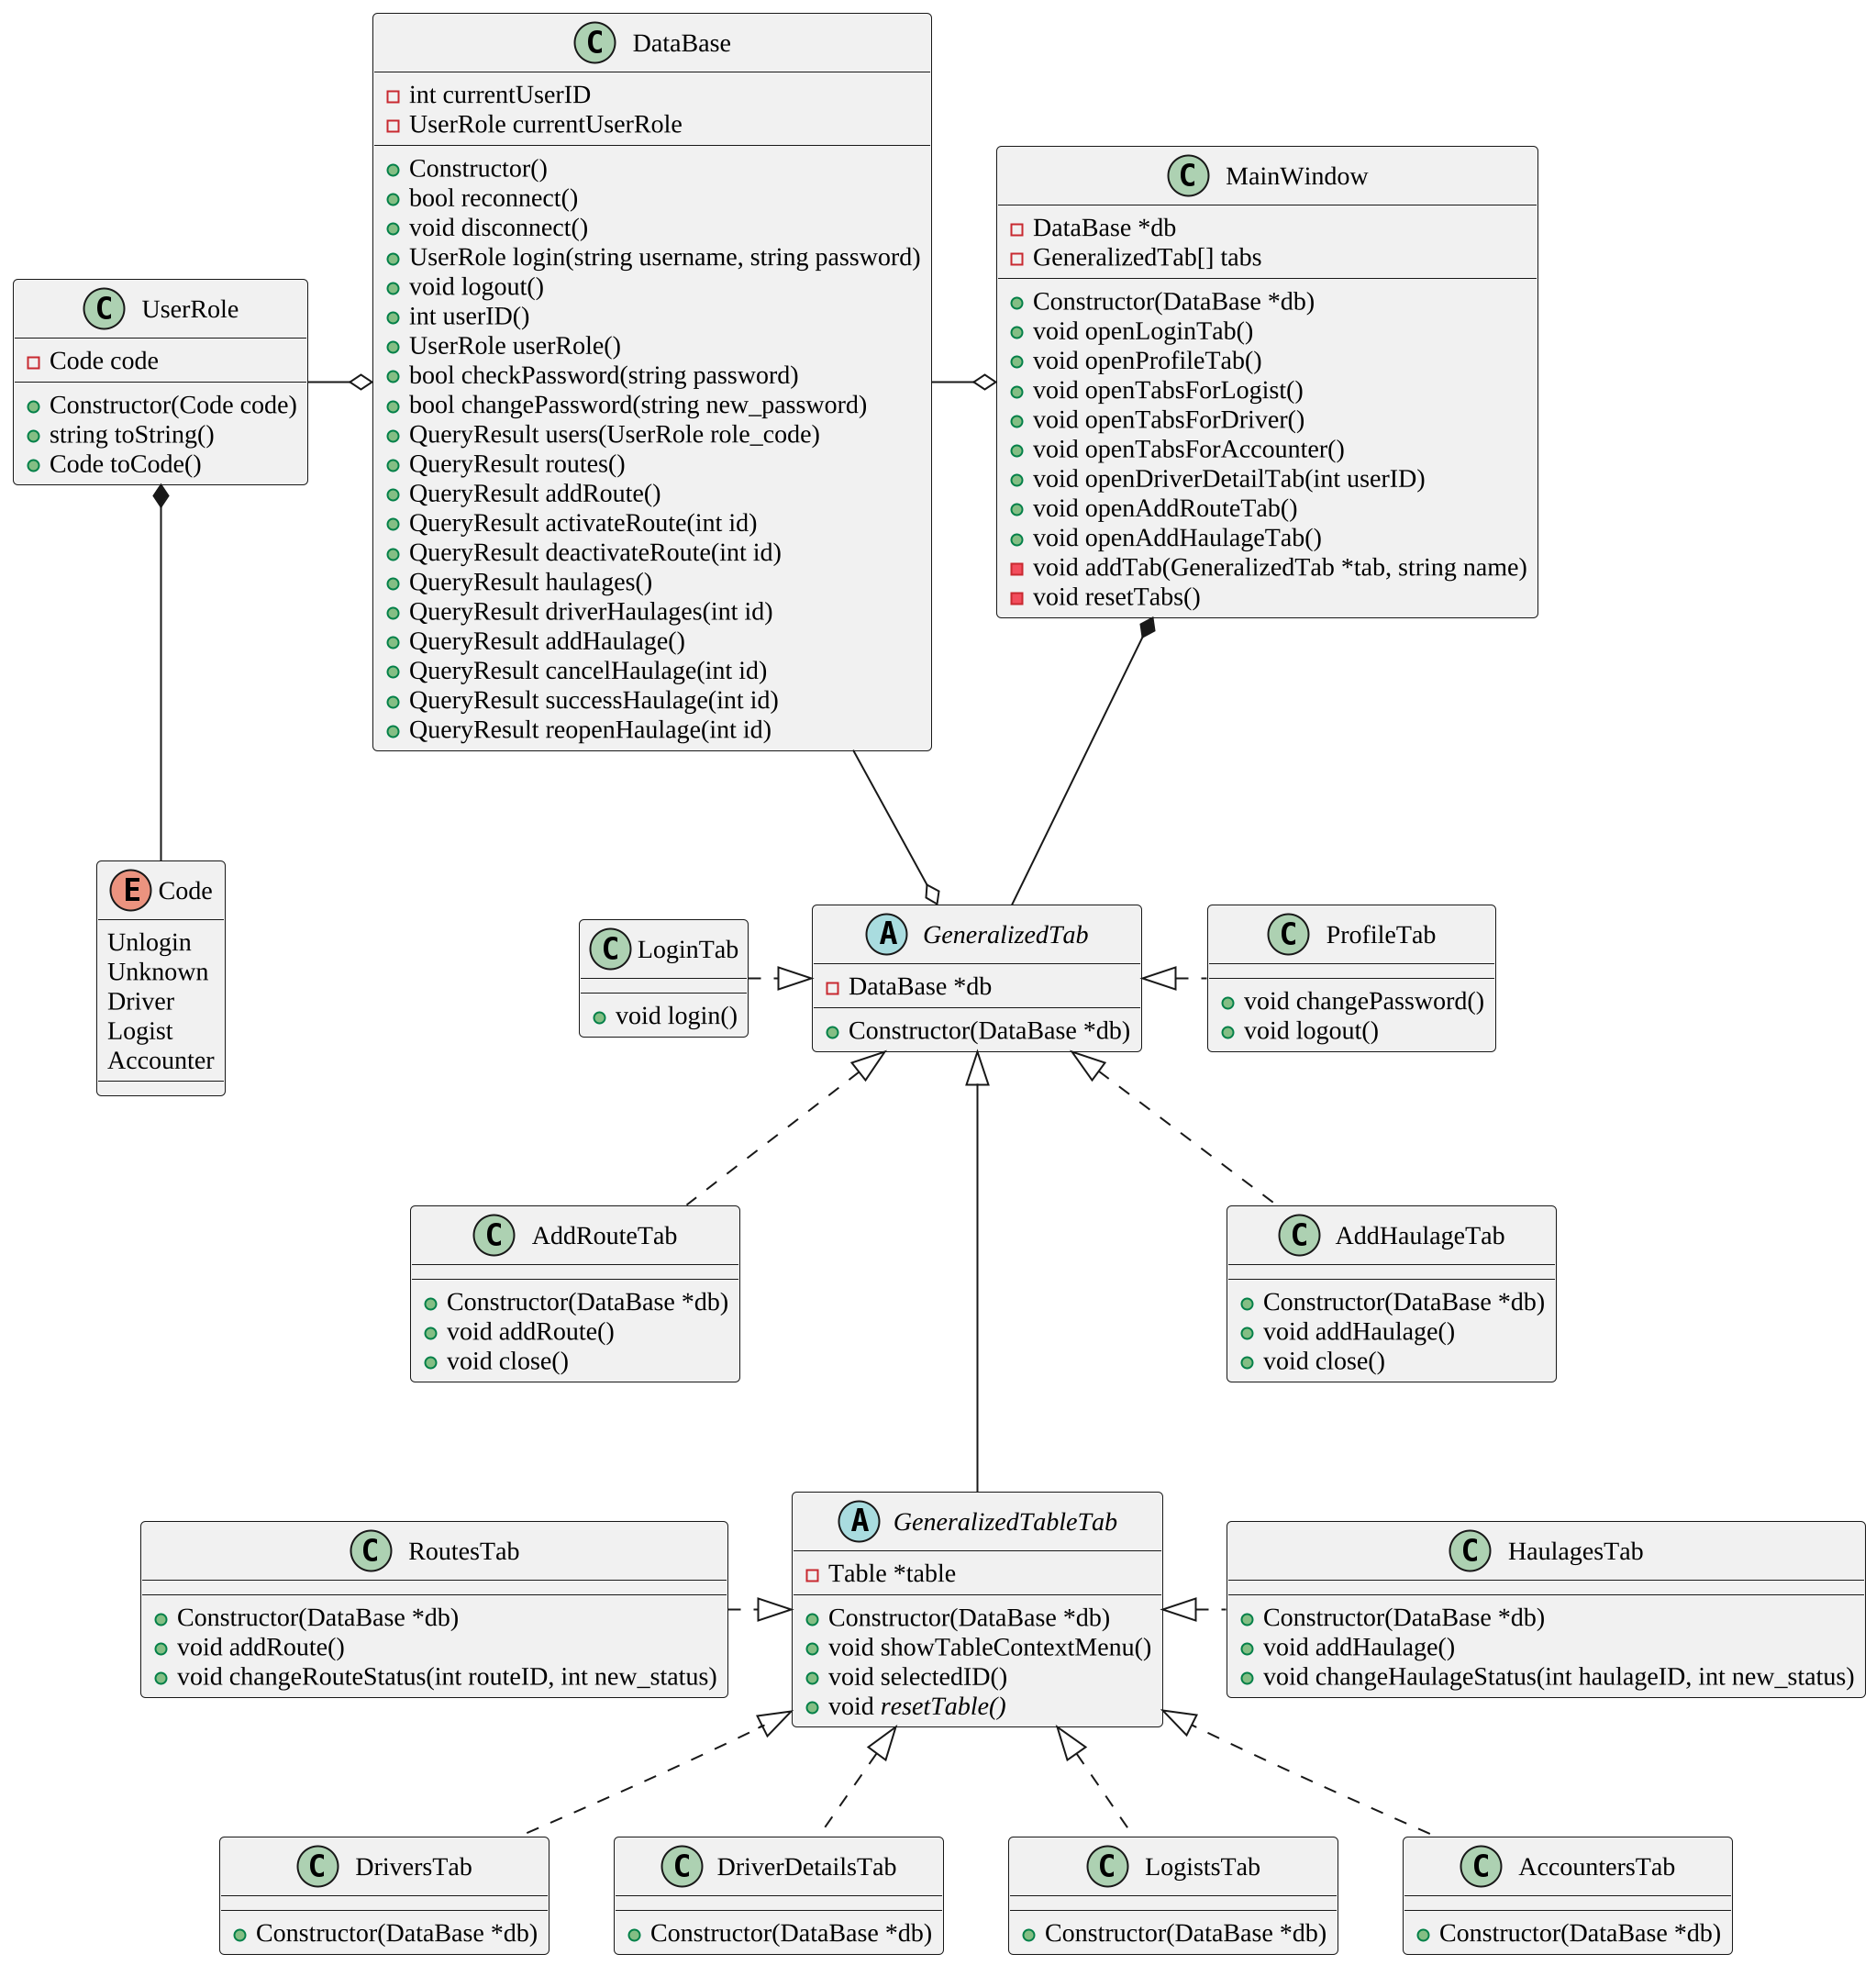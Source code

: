 @startuml
skinparam defaultFontName Liberation Serif

scale 2

' skinparam linetype ortho

class DataBase {
    + Constructor()
    + bool reconnect()
    + void disconnect()
    + UserRole login(string username, string password)
    + void logout()
    + int userID()
    + UserRole userRole()
    + bool checkPassword(string password)
    + bool changePassword(string new_password)
    + QueryResult users(UserRole role_code)
    + QueryResult routes()
    + QueryResult addRoute()
    + QueryResult activateRoute(int id)
    + QueryResult deactivateRoute(int id)
    + QueryResult haulages()
    + QueryResult driverHaulages(int id)
    + QueryResult addHaulage()
    + QueryResult cancelHaulage(int id)
    + QueryResult successHaulage(int id)
    + QueryResult reopenHaulage(int id)
    - int currentUserID
    - UserRole currentUserRole
}

enum Code {
    Unlogin
    Unknown
    Driver
    Logist
    Accounter
}

class UserRole {
    + Constructor(Code code)
    + string toString()
    + Code toCode()
    - Code code
}

class MainWindow {    
    + Constructor(DataBase *db)
    + void openLoginTab()
    + void openProfileTab()
    + void openTabsForLogist()
    + void openTabsForDriver()
    + void openTabsForAccounter()
    + void openDriverDetailTab(int userID)
    + void openAddRouteTab()
    + void openAddHaulageTab()
    - DataBase *db
    - GeneralizedTab[] tabs
    - void addTab(GeneralizedTab *tab, string name)
    - void resetTabs()
}

abstract class GeneralizedTab {
    - DataBase *db
    + Constructor(DataBase *db)
}

class LoginTab {
    + void login()
}

class ProfileTab {
    + void changePassword()
    + void logout()
}

abstract class GeneralizedTableTab {
    - Table *table
    + Constructor(DataBase *db)
    + void showTableContextMenu()
    + void selectedID()
    + void //resetTable()//
}

class DriversTab {
    + Constructor(DataBase *db)
}

class LogistsTab {
    + Constructor(DataBase *db)
}

class AccountersTab {
    + Constructor(DataBase *db)
}

class DriverDetailsTab {
    + Constructor(DataBase *db)
}

class RoutesTab {
    + Constructor(DataBase *db)
    + void addRoute()
    + void changeRouteStatus(int routeID, int new_status)
}

class HaulagesTab {
    + Constructor(DataBase *db)
    + void addHaulage()
    + void changeHaulageStatus(int haulageID, int new_status)
}

class AddRouteTab {
    + Constructor(DataBase *db)
    + void addRoute()
    + void close()
}

class AddHaulageTab {
    + Constructor(DataBase *db)
    + void addHaulage()
    + void close()
}

UserRole *-- Code
DataBase o-left- UserRole
MainWindow o-left- DataBase
MainWindow *-- GeneralizedTab
DataBase --o GeneralizedTab
GeneralizedTab <|.left. LoginTab
GeneralizedTab <|.right. ProfileTab
GeneralizedTab <|.. AddRouteTab
GeneralizedTab <|.. AddHaulageTab
GeneralizedTab <|--- GeneralizedTableTab
GeneralizedTableTab <|.. DriversTab
GeneralizedTableTab <|.. LogistsTab
GeneralizedTableTab <|.. AccountersTab
GeneralizedTableTab <|.. DriverDetailsTab 
GeneralizedTableTab <|.left. RoutesTab
GeneralizedTableTab <|.right. HaulagesTab

AddRouteTab -[hidden]- RoutesTab
AddHaulageTab -[hidden]- HaulagesTab

DriversTab -right[hidden]- DriverDetailsTab

@enduml
